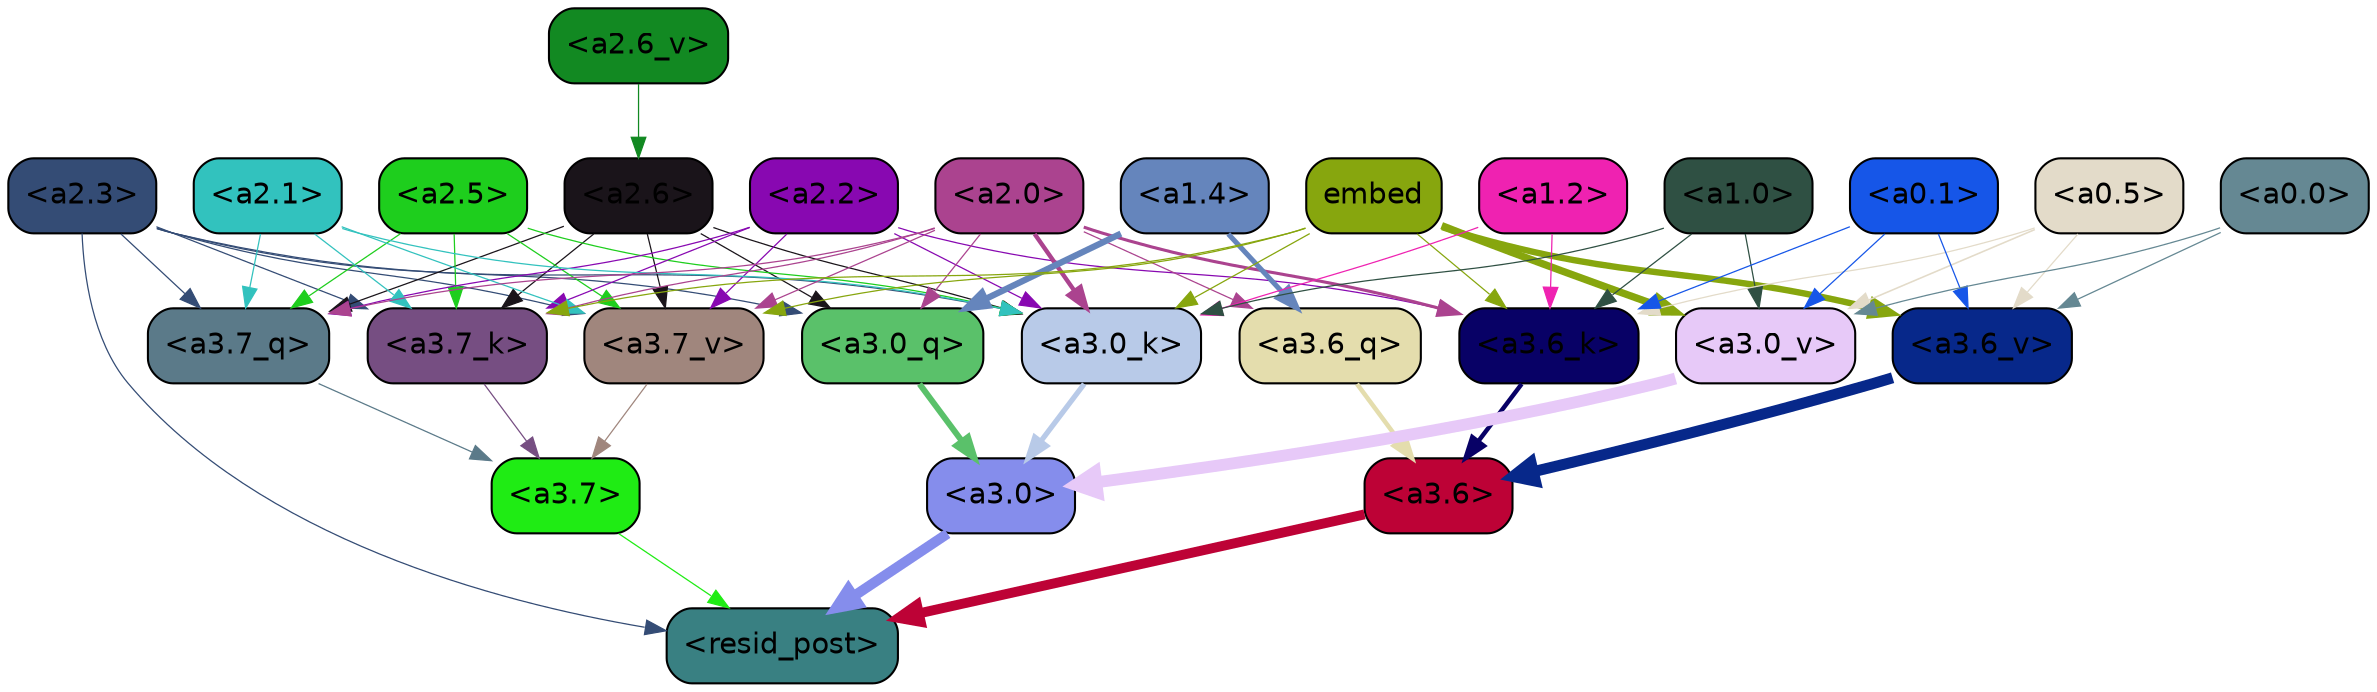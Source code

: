 strict digraph "" {
	graph [bgcolor=transparent,
		layout=dot,
		overlap=false,
		splines=true
	];
	"<a3.7>"	[color=black,
		fillcolor="#1fec14",
		fontname=Helvetica,
		shape=box,
		style="filled, rounded"];
	"<resid_post>"	[color=black,
		fillcolor="#398082",
		fontname=Helvetica,
		shape=box,
		style="filled, rounded"];
	"<a3.7>" -> "<resid_post>"	[color="#1fec14",
		penwidth=0.6];
	"<a3.6>"	[color=black,
		fillcolor="#bd0236",
		fontname=Helvetica,
		shape=box,
		style="filled, rounded"];
	"<a3.6>" -> "<resid_post>"	[color="#bd0236",
		penwidth=4.7534414529800415];
	"<a3.0>"	[color=black,
		fillcolor="#858dec",
		fontname=Helvetica,
		shape=box,
		style="filled, rounded"];
	"<a3.0>" -> "<resid_post>"	[color="#858dec",
		penwidth=4.898576855659485];
	"<a2.3>"	[color=black,
		fillcolor="#344c75",
		fontname=Helvetica,
		shape=box,
		style="filled, rounded"];
	"<a2.3>" -> "<resid_post>"	[color="#344c75",
		penwidth=0.6];
	"<a3.7_q>"	[color=black,
		fillcolor="#5b7a89",
		fontname=Helvetica,
		shape=box,
		style="filled, rounded"];
	"<a2.3>" -> "<a3.7_q>"	[color="#344c75",
		penwidth=0.6];
	"<a3.0_q>"	[color=black,
		fillcolor="#5ac16a",
		fontname=Helvetica,
		shape=box,
		style="filled, rounded"];
	"<a2.3>" -> "<a3.0_q>"	[color="#344c75",
		penwidth=0.6];
	"<a3.7_k>"	[color=black,
		fillcolor="#764e82",
		fontname=Helvetica,
		shape=box,
		style="filled, rounded"];
	"<a2.3>" -> "<a3.7_k>"	[color="#344c75",
		penwidth=0.6];
	"<a3.0_k>"	[color=black,
		fillcolor="#b8cae8",
		fontname=Helvetica,
		shape=box,
		style="filled, rounded"];
	"<a2.3>" -> "<a3.0_k>"	[color="#344c75",
		penwidth=0.6];
	"<a3.7_v>"	[color=black,
		fillcolor="#a0867d",
		fontname=Helvetica,
		shape=box,
		style="filled, rounded"];
	"<a2.3>" -> "<a3.7_v>"	[color="#344c75",
		penwidth=0.6];
	"<a3.7_q>" -> "<a3.7>"	[color="#5b7a89",
		penwidth=0.6];
	"<a3.6_q>"	[color=black,
		fillcolor="#e4ddad",
		fontname=Helvetica,
		shape=box,
		style="filled, rounded"];
	"<a3.6_q>" -> "<a3.6>"	[color="#e4ddad",
		penwidth=2.160832464694977];
	"<a3.0_q>" -> "<a3.0>"	[color="#5ac16a",
		penwidth=2.870753765106201];
	"<a3.7_k>" -> "<a3.7>"	[color="#764e82",
		penwidth=0.6];
	"<a3.6_k>"	[color=black,
		fillcolor="#080166",
		fontname=Helvetica,
		shape=box,
		style="filled, rounded"];
	"<a3.6_k>" -> "<a3.6>"	[color="#080166",
		penwidth=2.13908451795578];
	"<a3.0_k>" -> "<a3.0>"	[color="#b8cae8",
		penwidth=2.520303964614868];
	"<a3.7_v>" -> "<a3.7>"	[color="#a0867d",
		penwidth=0.6];
	"<a3.6_v>"	[color=black,
		fillcolor="#07288a",
		fontname=Helvetica,
		shape=box,
		style="filled, rounded"];
	"<a3.6_v>" -> "<a3.6>"	[color="#07288a",
		penwidth=5.297133803367615];
	"<a3.0_v>"	[color=black,
		fillcolor="#e7c9f8",
		fontname=Helvetica,
		shape=box,
		style="filled, rounded"];
	"<a3.0_v>" -> "<a3.0>"	[color="#e7c9f8",
		penwidth=5.680712580680847];
	"<a2.6>"	[color=black,
		fillcolor="#1a141a",
		fontname=Helvetica,
		shape=box,
		style="filled, rounded"];
	"<a2.6>" -> "<a3.7_q>"	[color="#1a141a",
		penwidth=0.6];
	"<a2.6>" -> "<a3.0_q>"	[color="#1a141a",
		penwidth=0.6];
	"<a2.6>" -> "<a3.7_k>"	[color="#1a141a",
		penwidth=0.6];
	"<a2.6>" -> "<a3.0_k>"	[color="#1a141a",
		penwidth=0.6];
	"<a2.6>" -> "<a3.7_v>"	[color="#1a141a",
		penwidth=0.6];
	"<a2.5>"	[color=black,
		fillcolor="#1ece1d",
		fontname=Helvetica,
		shape=box,
		style="filled, rounded"];
	"<a2.5>" -> "<a3.7_q>"	[color="#1ece1d",
		penwidth=0.6];
	"<a2.5>" -> "<a3.7_k>"	[color="#1ece1d",
		penwidth=0.6];
	"<a2.5>" -> "<a3.0_k>"	[color="#1ece1d",
		penwidth=0.6];
	"<a2.5>" -> "<a3.7_v>"	[color="#1ece1d",
		penwidth=0.6];
	"<a2.2>"	[color=black,
		fillcolor="#8808b1",
		fontname=Helvetica,
		shape=box,
		style="filled, rounded"];
	"<a2.2>" -> "<a3.7_q>"	[color="#8808b1",
		penwidth=0.6];
	"<a2.2>" -> "<a3.7_k>"	[color="#8808b1",
		penwidth=0.6];
	"<a2.2>" -> "<a3.6_k>"	[color="#8808b1",
		penwidth=0.6];
	"<a2.2>" -> "<a3.0_k>"	[color="#8808b1",
		penwidth=0.6];
	"<a2.2>" -> "<a3.7_v>"	[color="#8808b1",
		penwidth=0.6];
	"<a2.1>"	[color=black,
		fillcolor="#32c2be",
		fontname=Helvetica,
		shape=box,
		style="filled, rounded"];
	"<a2.1>" -> "<a3.7_q>"	[color="#32c2be",
		penwidth=0.6];
	"<a2.1>" -> "<a3.7_k>"	[color="#32c2be",
		penwidth=0.6];
	"<a2.1>" -> "<a3.0_k>"	[color="#32c2be",
		penwidth=0.6];
	"<a2.1>" -> "<a3.7_v>"	[color="#32c2be",
		penwidth=0.6];
	"<a2.0>"	[color=black,
		fillcolor="#ab438f",
		fontname=Helvetica,
		shape=box,
		style="filled, rounded"];
	"<a2.0>" -> "<a3.7_q>"	[color="#ab438f",
		penwidth=0.6];
	"<a2.0>" -> "<a3.6_q>"	[color="#ab438f",
		penwidth=0.6];
	"<a2.0>" -> "<a3.0_q>"	[color="#ab438f",
		penwidth=0.6];
	"<a2.0>" -> "<a3.7_k>"	[color="#ab438f",
		penwidth=0.6];
	"<a2.0>" -> "<a3.6_k>"	[color="#ab438f",
		penwidth=1.4807794839143753];
	"<a2.0>" -> "<a3.0_k>"	[color="#ab438f",
		penwidth=2.095262974500656];
	"<a2.0>" -> "<a3.7_v>"	[color="#ab438f",
		penwidth=0.6];
	"<a1.4>"	[color=black,
		fillcolor="#6585bc",
		fontname=Helvetica,
		shape=box,
		style="filled, rounded"];
	"<a1.4>" -> "<a3.6_q>"	[color="#6585bc",
		penwidth=2.425799250602722];
	"<a1.4>" -> "<a3.0_q>"	[color="#6585bc",
		penwidth=3.0341034531593323];
	embed	[color=black,
		fillcolor="#87a60e",
		fontname=Helvetica,
		shape=box,
		style="filled, rounded"];
	embed -> "<a3.7_k>"	[color="#87a60e",
		penwidth=0.6];
	embed -> "<a3.6_k>"	[color="#87a60e",
		penwidth=0.6];
	embed -> "<a3.0_k>"	[color="#87a60e",
		penwidth=0.6];
	embed -> "<a3.7_v>"	[color="#87a60e",
		penwidth=0.6];
	embed -> "<a3.6_v>"	[color="#87a60e",
		penwidth=3.067279100418091];
	embed -> "<a3.0_v>"	[color="#87a60e",
		penwidth=3.5202720761299133];
	"<a1.2>"	[color=black,
		fillcolor="#ef22b1",
		fontname=Helvetica,
		shape=box,
		style="filled, rounded"];
	"<a1.2>" -> "<a3.6_k>"	[color="#ef22b1",
		penwidth=0.6];
	"<a1.2>" -> "<a3.0_k>"	[color="#ef22b1",
		penwidth=0.6];
	"<a1.0>"	[color=black,
		fillcolor="#2f5043",
		fontname=Helvetica,
		shape=box,
		style="filled, rounded"];
	"<a1.0>" -> "<a3.6_k>"	[color="#2f5043",
		penwidth=0.6];
	"<a1.0>" -> "<a3.0_k>"	[color="#2f5043",
		penwidth=0.6];
	"<a1.0>" -> "<a3.0_v>"	[color="#2f5043",
		penwidth=0.6];
	"<a0.5>"	[color=black,
		fillcolor="#e3dbc9",
		fontname=Helvetica,
		shape=box,
		style="filled, rounded"];
	"<a0.5>" -> "<a3.6_k>"	[color="#e3dbc9",
		penwidth=0.6];
	"<a0.5>" -> "<a3.6_v>"	[color="#e3dbc9",
		penwidth=0.6];
	"<a0.5>" -> "<a3.0_v>"	[color="#e3dbc9",
		penwidth=0.764040544629097];
	"<a0.1>"	[color=black,
		fillcolor="#1656e8",
		fontname=Helvetica,
		shape=box,
		style="filled, rounded"];
	"<a0.1>" -> "<a3.6_k>"	[color="#1656e8",
		penwidth=0.6];
	"<a0.1>" -> "<a3.6_v>"	[color="#1656e8",
		penwidth=0.6];
	"<a0.1>" -> "<a3.0_v>"	[color="#1656e8",
		penwidth=0.6];
	"<a0.0>"	[color=black,
		fillcolor="#658893",
		fontname=Helvetica,
		shape=box,
		style="filled, rounded"];
	"<a0.0>" -> "<a3.6_v>"	[color="#658893",
		penwidth=0.6];
	"<a0.0>" -> "<a3.0_v>"	[color="#658893",
		penwidth=0.6];
	"<a2.6_v>"	[color=black,
		fillcolor="#128922",
		fontname=Helvetica,
		shape=box,
		style="filled, rounded"];
	"<a2.6_v>" -> "<a2.6>"	[color="#128922",
		penwidth=0.6];
}
